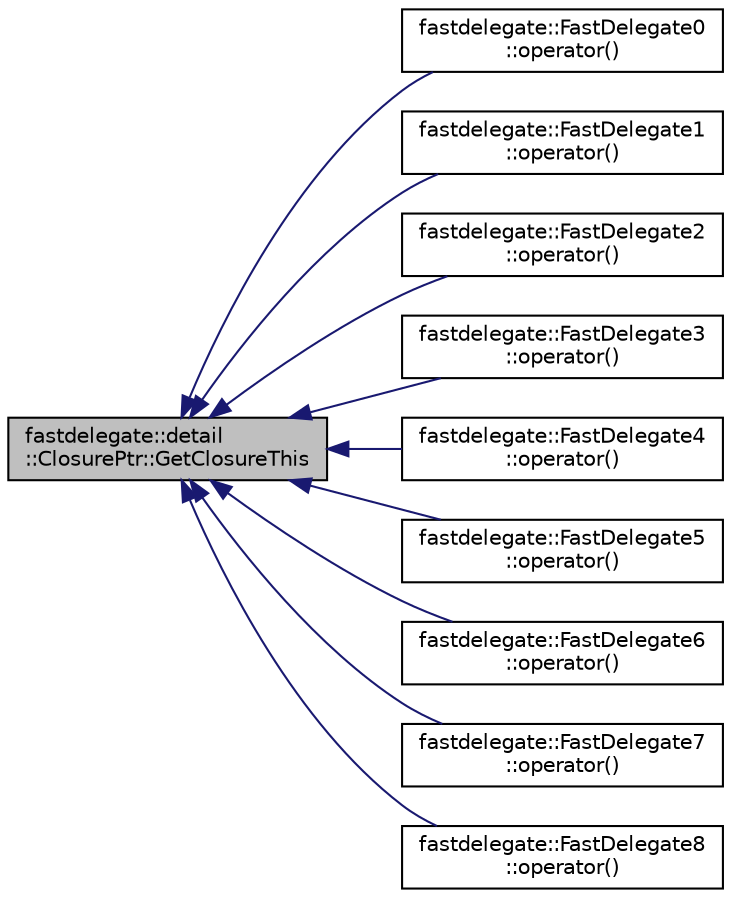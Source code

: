 digraph "fastdelegate::detail::ClosurePtr::GetClosureThis"
{
 // INTERACTIVE_SVG=YES
  edge [fontname="Helvetica",fontsize="10",labelfontname="Helvetica",labelfontsize="10"];
  node [fontname="Helvetica",fontsize="10",shape=record];
  rankdir="LR";
  Node1 [label="fastdelegate::detail\l::ClosurePtr::GetClosureThis",height=0.2,width=0.4,color="black", fillcolor="grey75", style="filled" fontcolor="black"];
  Node1 -> Node2 [dir="back",color="midnightblue",fontsize="10",style="solid",fontname="Helvetica"];
  Node2 [label="fastdelegate::FastDelegate0\l::operator()",height=0.2,width=0.4,color="black", fillcolor="white", style="filled",URL="$classfastdelegate_1_1FastDelegate0.html#a0200a2eb6e3153a3d321a0834514b234"];
  Node1 -> Node3 [dir="back",color="midnightblue",fontsize="10",style="solid",fontname="Helvetica"];
  Node3 [label="fastdelegate::FastDelegate1\l::operator()",height=0.2,width=0.4,color="black", fillcolor="white", style="filled",URL="$classfastdelegate_1_1FastDelegate1.html#ad580485e68bc4bd0580c8a25a32e2471"];
  Node1 -> Node4 [dir="back",color="midnightblue",fontsize="10",style="solid",fontname="Helvetica"];
  Node4 [label="fastdelegate::FastDelegate2\l::operator()",height=0.2,width=0.4,color="black", fillcolor="white", style="filled",URL="$classfastdelegate_1_1FastDelegate2.html#a71e52574e5ac318ee60a463eeaf2db6b"];
  Node1 -> Node5 [dir="back",color="midnightblue",fontsize="10",style="solid",fontname="Helvetica"];
  Node5 [label="fastdelegate::FastDelegate3\l::operator()",height=0.2,width=0.4,color="black", fillcolor="white", style="filled",URL="$classfastdelegate_1_1FastDelegate3.html#a6d8368ae1363e1a72295436592584ea7"];
  Node1 -> Node6 [dir="back",color="midnightblue",fontsize="10",style="solid",fontname="Helvetica"];
  Node6 [label="fastdelegate::FastDelegate4\l::operator()",height=0.2,width=0.4,color="black", fillcolor="white", style="filled",URL="$classfastdelegate_1_1FastDelegate4.html#a7d3a47c89b91a9e27ef859d953a87c05"];
  Node1 -> Node7 [dir="back",color="midnightblue",fontsize="10",style="solid",fontname="Helvetica"];
  Node7 [label="fastdelegate::FastDelegate5\l::operator()",height=0.2,width=0.4,color="black", fillcolor="white", style="filled",URL="$classfastdelegate_1_1FastDelegate5.html#a173b8aa1bb07207ceb71bcbd91177e19"];
  Node1 -> Node8 [dir="back",color="midnightblue",fontsize="10",style="solid",fontname="Helvetica"];
  Node8 [label="fastdelegate::FastDelegate6\l::operator()",height=0.2,width=0.4,color="black", fillcolor="white", style="filled",URL="$classfastdelegate_1_1FastDelegate6.html#a22837309de4a7671cc491450469a92c4"];
  Node1 -> Node9 [dir="back",color="midnightblue",fontsize="10",style="solid",fontname="Helvetica"];
  Node9 [label="fastdelegate::FastDelegate7\l::operator()",height=0.2,width=0.4,color="black", fillcolor="white", style="filled",URL="$classfastdelegate_1_1FastDelegate7.html#a5fb426a3bbdcb3368de2e01cc7ef8124"];
  Node1 -> Node10 [dir="back",color="midnightblue",fontsize="10",style="solid",fontname="Helvetica"];
  Node10 [label="fastdelegate::FastDelegate8\l::operator()",height=0.2,width=0.4,color="black", fillcolor="white", style="filled",URL="$classfastdelegate_1_1FastDelegate8.html#af4525d4810c2c0e42fe0b6f8367ba79b"];
}
